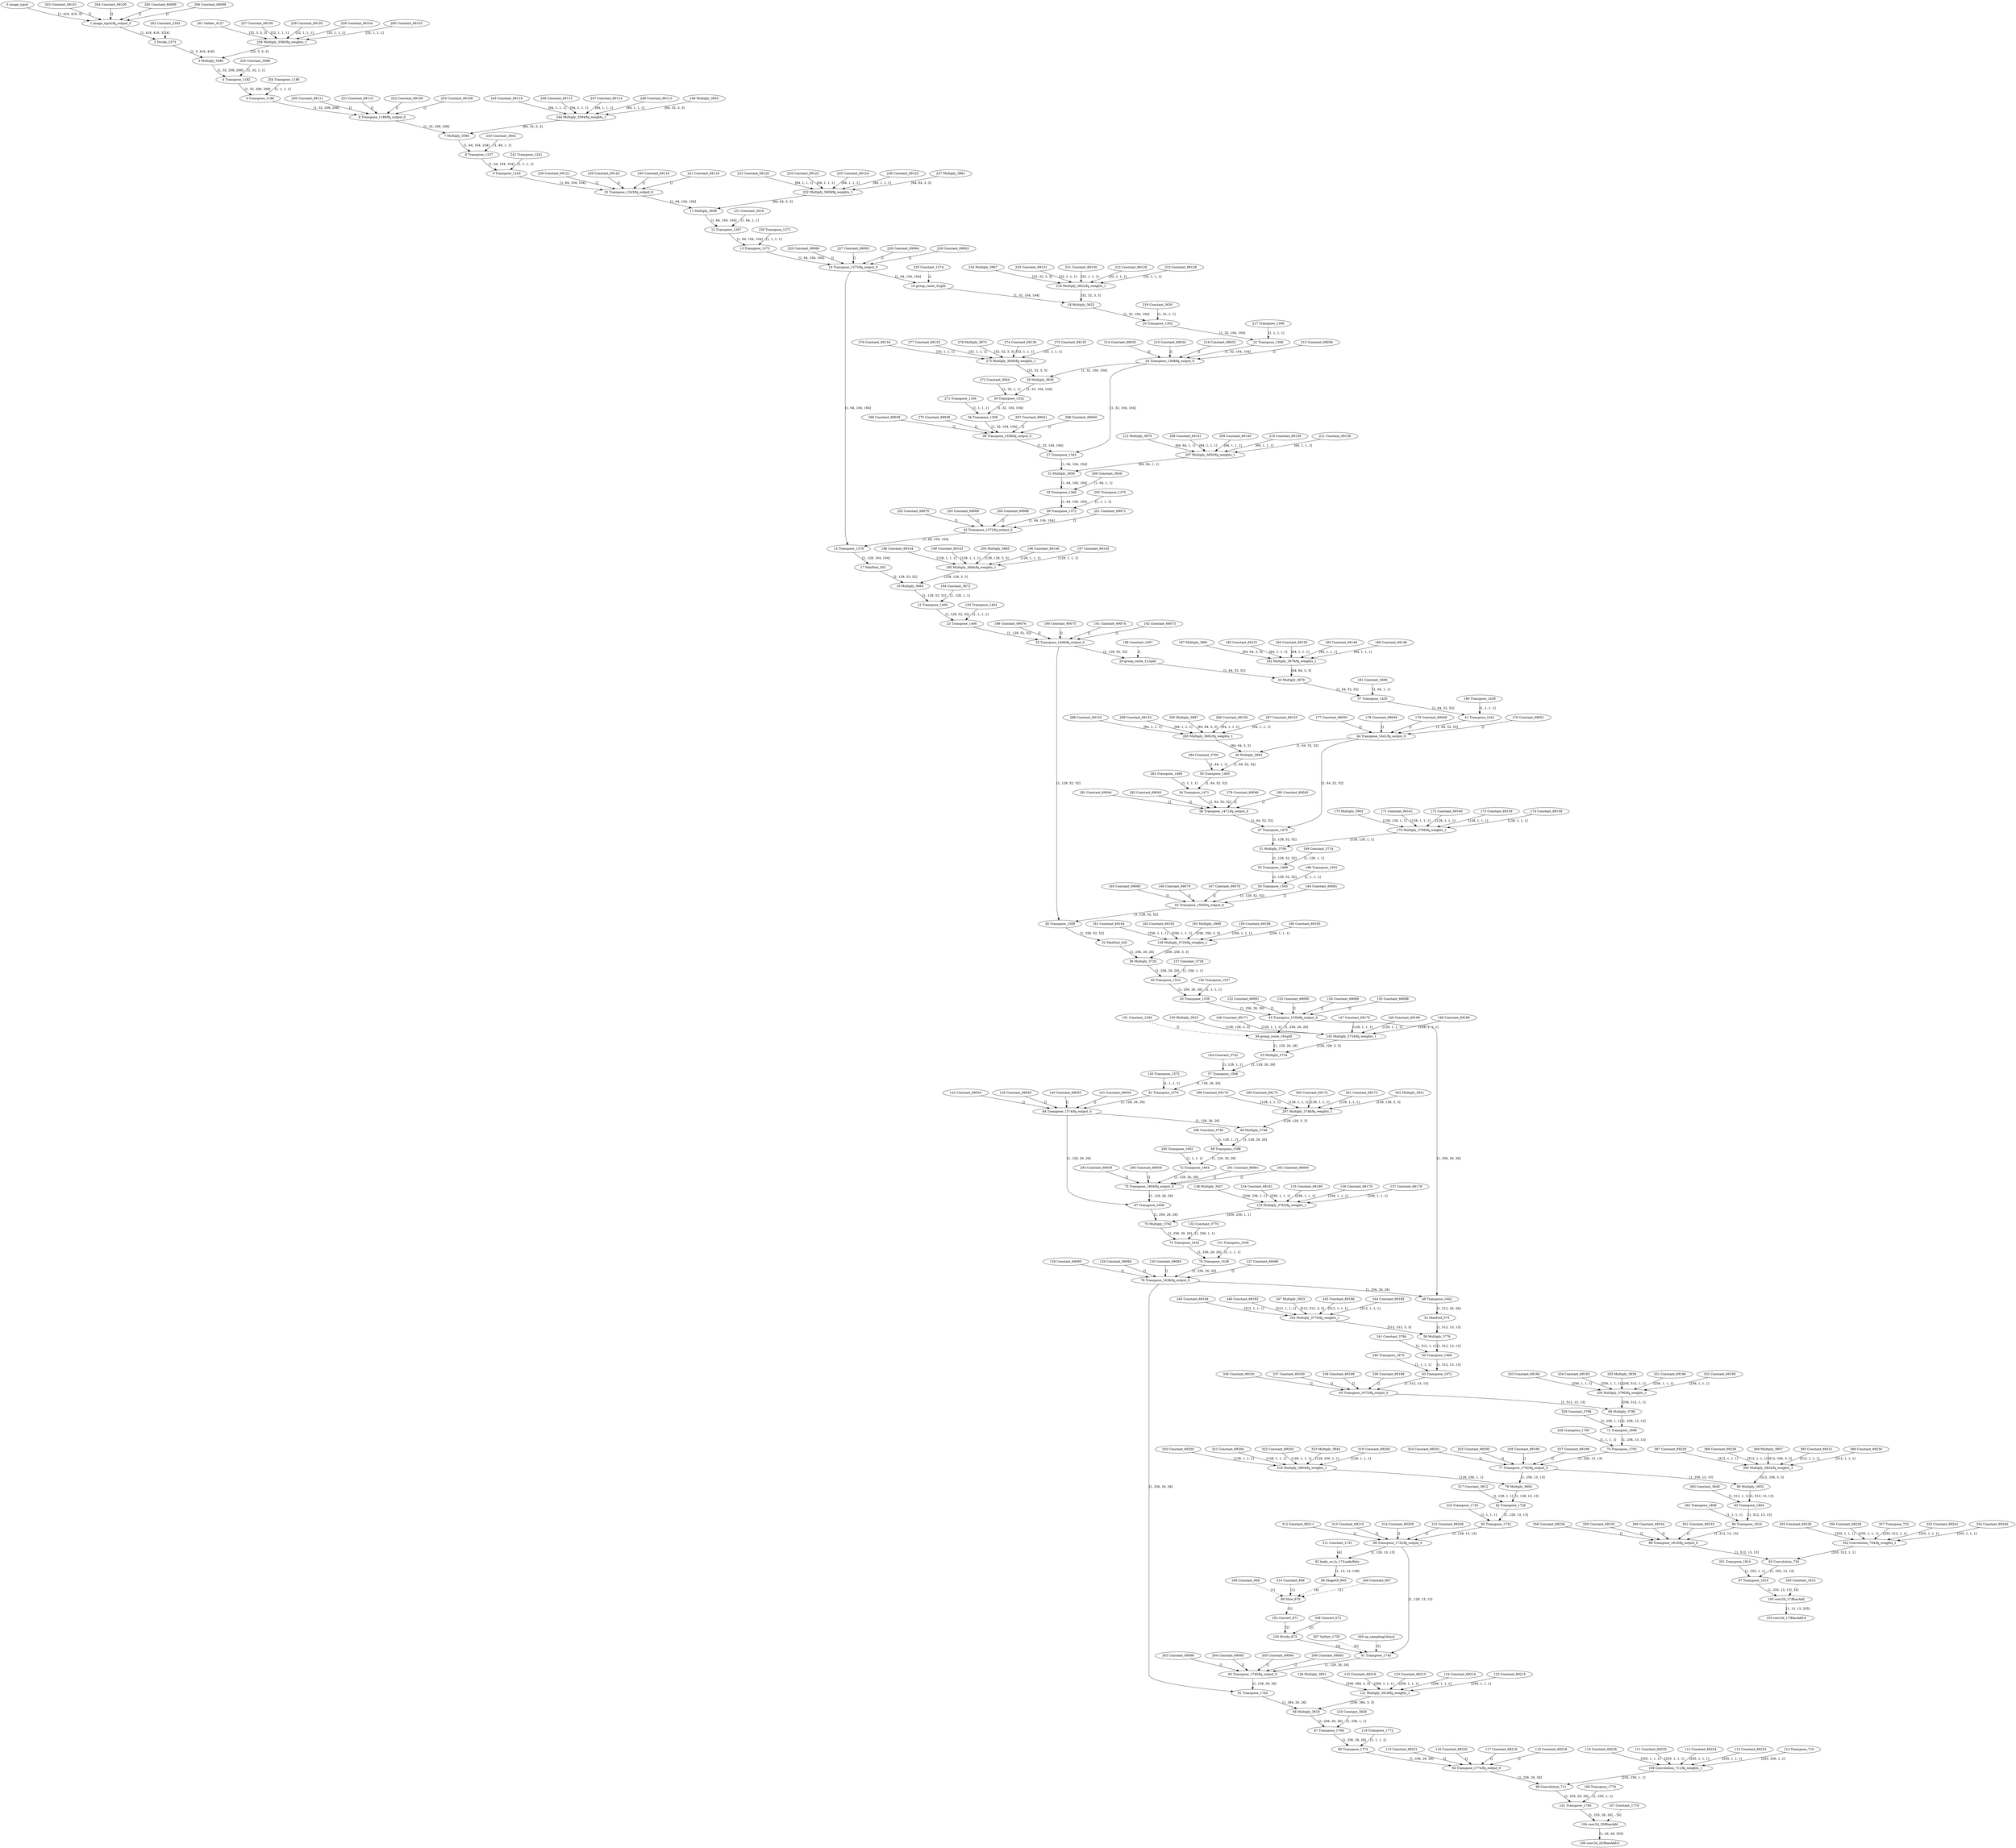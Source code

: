 strict digraph  {
"0 image_input" [id=0, type=Parameter];
"1 image_input/fq_output_0" [id=1, type=FakeQuantize];
"2 Divide_2373" [id=2, type=Transpose];
"3 Multiply_3580" [id=3, type=Convolution];
"4 Transpose_1182" [id=4, type=Add];
"5 Transpose_1188" [id=5, type=PRelu];
"6 Transpose_1188/fq_output_0" [id=6, type=FakeQuantize];
"7 Multiply_3594" [id=7, type=Convolution];
"8 Transpose_1237" [id=8, type=Add];
"9 Transpose_1243" [id=9, type=PRelu];
"10 Transpose_1243/fq_output_0" [id=10, type=FakeQuantize];
"11 Multiply_3608" [id=11, type=Convolution];
"12 Transpose_1267" [id=12, type=Add];
"13 Transpose_1273" [id=13, type=PRelu];
"14 Transpose_1273/fq_output_0" [id=14, type=FakeQuantize];
"15 Transpose_1376" [id=15, type=Concat];
"16 group_route_3/split" [id=16, type=Split];
"17 MaxPool_303" [id=17, type=MaxPool];
"18 Multiply_3622" [id=18, type=Convolution];
"19 Multiply_3664" [id=19, type=Convolution];
"20 Transpose_1302" [id=20, type=Add];
"21 Transpose_1400" [id=21, type=Add];
"22 Transpose_1308" [id=22, type=PRelu];
"23 Transpose_1406" [id=23, type=PRelu];
"24 Transpose_1308/fq_output_0" [id=24, type=FakeQuantize];
"25 Transpose_1406/fq_output_0" [id=25, type=FakeQuantize];
"26 Multiply_3636" [id=26, type=Convolution];
"27 Transpose_1342" [id=27, type=Concat];
"28 Transpose_1509" [id=28, type=Concat];
"29 group_route_11/split" [id=29, type=Split];
"30 Transpose_1332" [id=30, type=Add];
"31 Multiply_3650" [id=31, type=Convolution];
"32 MaxPool_429" [id=32, type=MaxPool];
"33 Multiply_3678" [id=33, type=Convolution];
"34 Transpose_1338" [id=34, type=PRelu];
"35 Transpose_1366" [id=35, type=Add];
"36 Multiply_3720" [id=36, type=Convolution];
"37 Transpose_1435" [id=37, type=Add];
"38 Transpose_1338/fq_output_0" [id=38, type=FakeQuantize];
"39 Transpose_1372" [id=39, type=PRelu];
"40 Transpose_1533" [id=40, type=Add];
"41 Transpose_1441" [id=41, type=PRelu];
"42 Transpose_1372/fq_output_0" [id=42, type=FakeQuantize];
"43 Transpose_1539" [id=43, type=PRelu];
"44 Transpose_1441/fq_output_0" [id=44, type=FakeQuantize];
"45 Transpose_1539/fq_output_0" [id=45, type=FakeQuantize];
"46 Multiply_3692" [id=46, type=Convolution];
"47 Transpose_1475" [id=47, type=Concat];
"48 Transpose_1642" [id=48, type=Concat];
"49 group_route_19/split" [id=49, type=Split];
"50 Transpose_1465" [id=50, type=Add];
"51 Multiply_3706" [id=51, type=Convolution];
"52 MaxPool_575" [id=52, type=MaxPool];
"53 Multiply_3734" [id=53, type=Convolution];
"54 Transpose_1471" [id=54, type=PRelu];
"55 Transpose_1499" [id=55, type=Add];
"56 Multiply_3776" [id=56, type=Convolution];
"57 Transpose_1568" [id=57, type=Add];
"58 Transpose_1471/fq_output_0" [id=58, type=FakeQuantize];
"59 Transpose_1505" [id=59, type=PRelu];
"60 Transpose_1666" [id=60, type=Add];
"61 Transpose_1574" [id=61, type=PRelu];
"62 Transpose_1505/fq_output_0" [id=62, type=FakeQuantize];
"63 Transpose_1672" [id=63, type=PRelu];
"64 Transpose_1574/fq_output_0" [id=64, type=FakeQuantize];
"65 Transpose_1672/fq_output_0" [id=65, type=FakeQuantize];
"66 Multiply_3748" [id=66, type=Convolution];
"67 Transpose_1608" [id=67, type=Concat];
"68 Multiply_3790" [id=68, type=Convolution];
"69 Transpose_1598" [id=69, type=Add];
"70 Multiply_3762" [id=70, type=Convolution];
"71 Transpose_1696" [id=71, type=Add];
"72 Transpose_1604" [id=72, type=PRelu];
"73 Transpose_1632" [id=73, type=Add];
"74 Transpose_1702" [id=74, type=PRelu];
"75 Transpose_1604/fq_output_0" [id=75, type=FakeQuantize];
"76 Transpose_1638" [id=76, type=PRelu];
"77 Transpose_1702/fq_output_0" [id=77, type=FakeQuantize];
"78 Transpose_1638/fq_output_0" [id=78, type=FakeQuantize];
"79 Multiply_3804" [id=79, type=Convolution];
"80 Multiply_3832" [id=80, type=Convolution];
"81 Transpose_1744" [id=81, type=Concat];
"82 Transpose_1726" [id=82, type=Add];
"83 Transpose_1804" [id=83, type=Add];
"84 Multiply_3818" [id=84, type=Convolution];
"85 Transpose_1732" [id=85, type=PRelu];
"86 Transpose_1810" [id=86, type=PRelu];
"87 Transpose_1768" [id=87, type=Add];
"88 Transpose_1732/fq_output_0" [id=88, type=FakeQuantize];
"89 Transpose_1810/fq_output_0" [id=89, type=FakeQuantize];
"90 Transpose_1774" [id=90, type=PRelu];
"91 Transpose_1740" [id=91, type=Interpolate];
"92 leaky_re_lu_17/LeakyRelu" [id=92, type=Transpose];
"93 Convolution_754" [id=93, type=Convolution];
"94 Transpose_1774/fq_output_0" [id=94, type=FakeQuantize];
"95 Transpose_1740/fq_output_0" [id=95, type=FakeQuantize];
"96 ShapeOf_665" [id=96, type=ShapeOf];
"97 Transpose_1816" [id=97, type=Add];
"98 Convolution_711" [id=98, type=Convolution];
"99 Slice_670" [id=99, type=StridedSlice];
"100 conv2d_17/BiasAdd" [id=100, type=Transpose];
"101 Transpose_1780" [id=101, type=Add];
"102 Convert_671" [id=102, type=Convert];
"103 conv2d_17/BiasAdd^0" [id=103, label="103 conv2d_17/BiasAdd:0", type=Result];
"104 conv2d_20/BiasAdd" [id=104, type=Transpose];
"105 Divide_673" [id=105, type=Divide];
"106 conv2d_20/BiasAdd^0" [id=106, label="106 conv2d_20/BiasAdd:0", type=Result];
"107 Constant_1779" [id=107, type=Constant];
"108 Transpose_1778" [id=108, type=Constant];
"109 Convolution_711/fq_weights_1" [id=109, type=FakeQuantize];
"110 Constant_69226" [id=110, type=Constant];
"111 Constant_69225" [id=111, type=Constant];
"112 Constant_69224" [id=112, type=Constant];
"113 Constant_69223" [id=113, type=Constant];
"114 Transpose_710" [id=114, type=Constant];
"115 Constant_69221" [id=115, type=Constant];
"116 Constant_69220" [id=116, type=Constant];
"117 Constant_69219" [id=117, type=Constant];
"118 Constant_69218" [id=118, type=Constant];
"119 Transpose_1772" [id=119, type=Constant];
"120 Constant_3826" [id=120, type=Constant];
"121 Multiply_3818/fq_weights_1" [id=121, type=FakeQuantize];
"122 Constant_69216" [id=122, type=Constant];
"123 Constant_69215" [id=123, type=Constant];
"124 Constant_69214" [id=124, type=Constant];
"125 Constant_69213" [id=125, type=Constant];
"126 Multiply_3951" [id=126, type=Constant];
"127 Constant_69086" [id=127, type=Constant];
"128 Constant_69085" [id=128, type=Constant];
"129 Constant_69084" [id=129, type=Constant];
"130 Constant_69083" [id=130, type=Constant];
"131 Transpose_1636" [id=131, type=Constant];
"132 Constant_3770" [id=132, type=Constant];
"133 Multiply_3762/fq_weights_1" [id=133, type=FakeQuantize];
"134 Constant_69181" [id=134, type=Constant];
"135 Constant_69180" [id=135, type=Constant];
"136 Constant_69179" [id=136, type=Constant];
"137 Constant_69178" [id=137, type=Constant];
"138 Multiply_3927" [id=138, type=Constant];
"139 Constant_69056" [id=139, type=Constant];
"140 Constant_69055" [id=140, type=Constant];
"141 Constant_69054" [id=141, type=Constant];
"142 Constant_69053" [id=142, type=Constant];
"143 Transpose_1572" [id=143, type=Constant];
"144 Constant_3742" [id=144, type=Constant];
"145 Multiply_3734/fq_weights_1" [id=145, type=FakeQuantize];
"146 Constant_69171" [id=146, type=Constant];
"147 Constant_69170" [id=147, type=Constant];
"148 Constant_69169" [id=148, type=Constant];
"149 Constant_69168" [id=149, type=Constant];
"150 Multiply_3915" [id=150, type=Constant];
"151 Constant_1540" [id=151, type=Constant];
"152 Constant_69091" [id=152, type=Constant];
"153 Constant_69090" [id=153, type=Constant];
"154 Constant_69089" [id=154, type=Constant];
"155 Constant_69088" [id=155, type=Constant];
"156 Transpose_1537" [id=156, type=Constant];
"157 Constant_3728" [id=157, type=Constant];
"158 Multiply_3720/fq_weights_1" [id=158, type=FakeQuantize];
"159 Constant_69166" [id=159, type=Constant];
"160 Constant_69165" [id=160, type=Constant];
"161 Constant_69164" [id=161, type=Constant];
"162 Constant_69163" [id=162, type=Constant];
"163 Multiply_3909" [id=163, type=Constant];
"164 Constant_69081" [id=164, type=Constant];
"165 Constant_69080" [id=165, type=Constant];
"166 Constant_69079" [id=166, type=Constant];
"167 Constant_69078" [id=167, type=Constant];
"168 Transpose_1503" [id=168, type=Constant];
"169 Constant_3714" [id=169, type=Constant];
"170 Multiply_3706/fq_weights_1" [id=170, type=FakeQuantize];
"171 Constant_69161" [id=171, type=Constant];
"172 Constant_69160" [id=172, type=Constant];
"173 Constant_69159" [id=173, type=Constant];
"174 Constant_69158" [id=174, type=Constant];
"175 Multiply_3903" [id=175, type=Constant];
"176 Constant_69051" [id=176, type=Constant];
"177 Constant_69050" [id=177, type=Constant];
"178 Constant_69049" [id=178, type=Constant];
"179 Constant_69048" [id=179, type=Constant];
"180 Transpose_1439" [id=180, type=Constant];
"181 Constant_3686" [id=181, type=Constant];
"182 Multiply_3678/fq_weights_1" [id=182, type=FakeQuantize];
"183 Constant_69151" [id=183, type=Constant];
"184 Constant_69150" [id=184, type=Constant];
"185 Constant_69149" [id=185, type=Constant];
"186 Constant_69148" [id=186, type=Constant];
"187 Multiply_3891" [id=187, type=Constant];
"188 Constant_1407" [id=188, type=Constant];
"189 Constant_69076" [id=189, type=Constant];
"190 Constant_69075" [id=190, type=Constant];
"191 Constant_69074" [id=191, type=Constant];
"192 Constant_69073" [id=192, type=Constant];
"193 Transpose_1404" [id=193, type=Constant];
"194 Constant_3672" [id=194, type=Constant];
"195 Multiply_3664/fq_weights_1" [id=195, type=FakeQuantize];
"196 Constant_69146" [id=196, type=Constant];
"197 Constant_69145" [id=197, type=Constant];
"198 Constant_69144" [id=198, type=Constant];
"199 Constant_69143" [id=199, type=Constant];
"200 Multiply_3885" [id=200, type=Constant];
"201 Constant_69071" [id=201, type=Constant];
"202 Constant_69070" [id=202, type=Constant];
"203 Constant_69069" [id=203, type=Constant];
"204 Constant_69068" [id=204, type=Constant];
"205 Transpose_1370" [id=205, type=Constant];
"206 Constant_3658" [id=206, type=Constant];
"207 Multiply_3650/fq_weights_1" [id=207, type=FakeQuantize];
"208 Constant_69141" [id=208, type=Constant];
"209 Constant_69140" [id=209, type=Constant];
"210 Constant_69139" [id=210, type=Constant];
"211 Constant_69138" [id=211, type=Constant];
"212 Multiply_3879" [id=212, type=Constant];
"213 Constant_69036" [id=213, type=Constant];
"214 Constant_69035" [id=214, type=Constant];
"215 Constant_69034" [id=215, type=Constant];
"216 Constant_69033" [id=216, type=Constant];
"217 Transpose_1306" [id=217, type=Constant];
"218 Constant_3630" [id=218, type=Constant];
"219 Multiply_3622/fq_weights_1" [id=219, type=FakeQuantize];
"220 Constant_69131" [id=220, type=Constant];
"221 Constant_69130" [id=221, type=Constant];
"222 Constant_69129" [id=222, type=Constant];
"223 Constant_69128" [id=223, type=Constant];
"224 Multiply_3867" [id=224, type=Constant];
"225 Constant_1274" [id=225, type=Constant];
"226 Constant_69066" [id=226, type=Constant];
"227 Constant_69065" [id=227, type=Constant];
"228 Constant_69064" [id=228, type=Constant];
"229 Constant_69063" [id=229, type=Constant];
"230 Transpose_1271" [id=230, type=Constant];
"231 Constant_3616" [id=231, type=Constant];
"232 Multiply_3608/fq_weights_1" [id=232, type=FakeQuantize];
"233 Constant_69126" [id=233, type=Constant];
"234 Constant_69125" [id=234, type=Constant];
"235 Constant_69124" [id=235, type=Constant];
"236 Constant_69123" [id=236, type=Constant];
"237 Multiply_3861" [id=237, type=Constant];
"238 Constant_69121" [id=238, type=Constant];
"239 Constant_69120" [id=239, type=Constant];
"240 Constant_69119" [id=240, type=Constant];
"241 Constant_69118" [id=241, type=Constant];
"242 Transpose_1241" [id=242, type=Constant];
"243 Constant_3602" [id=243, type=Constant];
"244 Multiply_3594/fq_weights_1" [id=244, type=FakeQuantize];
"245 Constant_69116" [id=245, type=Constant];
"246 Constant_69115" [id=246, type=Constant];
"247 Constant_69114" [id=247, type=Constant];
"248 Constant_69113" [id=248, type=Constant];
"249 Multiply_3855" [id=249, type=Constant];
"250 Constant_69111" [id=250, type=Constant];
"251 Constant_69110" [id=251, type=Constant];
"252 Constant_69109" [id=252, type=Constant];
"253 Constant_69108" [id=253, type=Constant];
"254 Transpose_1186" [id=254, type=Constant];
"255 Constant_3588" [id=255, type=Constant];
"256 Multiply_3580/fq_weights_1" [id=256, type=FakeQuantize];
"257 Constant_69106" [id=257, type=Constant];
"258 Constant_69105" [id=258, type=Constant];
"259 Constant_69104" [id=259, type=Constant];
"260 Constant_69103" [id=260, type=Constant];
"261 Gather_4127" [id=261, type=Constant];
"262 Constant_2343" [id=262, type=Constant];
"263 Constant_69101" [id=263, type=Constant];
"264 Constant_69100" [id=264, type=Constant];
"265 Constant_69099" [id=265, type=Constant];
"266 Constant_69098" [id=266, type=Constant];
"267 Constant_69041" [id=267, type=Constant];
"268 Constant_69040" [id=268, type=Constant];
"269 Constant_69039" [id=269, type=Constant];
"270 Constant_69038" [id=270, type=Constant];
"271 Transpose_1336" [id=271, type=Constant];
"272 Constant_3644" [id=272, type=Constant];
"273 Multiply_3636/fq_weights_1" [id=273, type=FakeQuantize];
"274 Constant_69136" [id=274, type=Constant];
"275 Constant_69135" [id=275, type=Constant];
"276 Constant_69134" [id=276, type=Constant];
"277 Constant_69133" [id=277, type=Constant];
"278 Multiply_3873" [id=278, type=Constant];
"279 Constant_69046" [id=279, type=Constant];
"280 Constant_69045" [id=280, type=Constant];
"281 Constant_69044" [id=281, type=Constant];
"282 Constant_69043" [id=282, type=Constant];
"283 Transpose_1469" [id=283, type=Constant];
"284 Constant_3700" [id=284, type=Constant];
"285 Multiply_3692/fq_weights_1" [id=285, type=FakeQuantize];
"286 Constant_69156" [id=286, type=Constant];
"287 Constant_69155" [id=287, type=Constant];
"288 Constant_69154" [id=288, type=Constant];
"289 Constant_69153" [id=289, type=Constant];
"290 Multiply_3897" [id=290, type=Constant];
"291 Constant_69061" [id=291, type=Constant];
"292 Constant_69060" [id=292, type=Constant];
"293 Constant_69059" [id=293, type=Constant];
"294 Constant_69058" [id=294, type=Constant];
"295 Transpose_1602" [id=295, type=Constant];
"296 Constant_3756" [id=296, type=Constant];
"297 Multiply_3748/fq_weights_1" [id=297, type=FakeQuantize];
"298 Constant_69176" [id=298, type=Constant];
"299 Constant_69175" [id=299, type=Constant];
"300 Constant_69174" [id=300, type=Constant];
"301 Constant_69173" [id=301, type=Constant];
"302 Multiply_3921" [id=302, type=Constant];
"303 Constant_69096" [id=303, type=Constant];
"304 Constant_69095" [id=304, type=Constant];
"305 Constant_69094" [id=305, type=Constant];
"306 Constant_69093" [id=306, type=Constant];
"307 Gather_1735" [id=307, type=Constant];
"308 Constant_667" [id=308, type=Constant];
"309 Constant_668" [id=309, type=Constant];
"310 Constant_669" [id=310, type=Constant];
"311 Constant_1731" [id=311, type=Constant];
"312 Constant_69211" [id=312, type=Constant];
"313 Constant_69210" [id=313, type=Constant];
"314 Constant_69209" [id=314, type=Constant];
"315 Constant_69208" [id=315, type=Constant];
"316 Transpose_1730" [id=316, type=Constant];
"317 Constant_3812" [id=317, type=Constant];
"318 Multiply_3804/fq_weights_1" [id=318, type=FakeQuantize];
"319 Constant_69206" [id=319, type=Constant];
"320 Constant_69205" [id=320, type=Constant];
"321 Constant_69204" [id=321, type=Constant];
"322 Constant_69203" [id=322, type=Constant];
"323 Multiply_3945" [id=323, type=Constant];
"324 Constant_69201" [id=324, type=Constant];
"325 Constant_69200" [id=325, type=Constant];
"326 Constant_69199" [id=326, type=Constant];
"327 Constant_69198" [id=327, type=Constant];
"328 Transpose_1700" [id=328, type=Constant];
"329 Constant_3798" [id=329, type=Constant];
"330 Multiply_3790/fq_weights_1" [id=330, type=FakeQuantize];
"331 Constant_69196" [id=331, type=Constant];
"332 Constant_69195" [id=332, type=Constant];
"333 Constant_69194" [id=333, type=Constant];
"334 Constant_69193" [id=334, type=Constant];
"335 Multiply_3939" [id=335, type=Constant];
"336 Constant_69191" [id=336, type=Constant];
"337 Constant_69190" [id=337, type=Constant];
"338 Constant_69189" [id=338, type=Constant];
"339 Constant_69188" [id=339, type=Constant];
"340 Transpose_1670" [id=340, type=Constant];
"341 Constant_3784" [id=341, type=Constant];
"342 Multiply_3776/fq_weights_1" [id=342, type=FakeQuantize];
"343 Constant_69186" [id=343, type=Constant];
"344 Constant_69185" [id=344, type=Constant];
"345 Constant_69184" [id=345, type=Constant];
"346 Constant_69183" [id=346, type=Constant];
"347 Multiply_3933" [id=347, type=Constant];
"348 Convert_672" [id=348, type=Constant];
"349 up_sampling2d/mul" [id=349, type=Constant];
"350 Constant_1815" [id=350, type=Constant];
"351 Transpose_1814" [id=351, type=Constant];
"352 Convolution_754/fq_weights_1" [id=352, type=FakeQuantize];
"353 Constant_69241" [id=353, type=Constant];
"354 Constant_69240" [id=354, type=Constant];
"355 Constant_69239" [id=355, type=Constant];
"356 Constant_69238" [id=356, type=Constant];
"357 Transpose_753" [id=357, type=Constant];
"358 Constant_69236" [id=358, type=Constant];
"359 Constant_69235" [id=359, type=Constant];
"360 Constant_69234" [id=360, type=Constant];
"361 Constant_69233" [id=361, type=Constant];
"362 Transpose_1808" [id=362, type=Constant];
"363 Constant_3840" [id=363, type=Constant];
"364 Multiply_3832/fq_weights_1" [id=364, type=FakeQuantize];
"365 Constant_69231" [id=365, type=Constant];
"366 Constant_69230" [id=366, type=Constant];
"367 Constant_69229" [id=367, type=Constant];
"368 Constant_69228" [id=368, type=Constant];
"369 Multiply_3957" [id=369, type=Constant];
"0 image_input" -> "1 image_input/fq_output_0"  [label="[1, 416, 416, 3]", style=solid];
"1 image_input/fq_output_0" -> "2 Divide_2373"  [label="[1, 416, 416, 3]", style=solid];
"2 Divide_2373" -> "3 Multiply_3580"  [label="[1, 3, 416, 416]", style=solid];
"3 Multiply_3580" -> "4 Transpose_1182"  [label="[1, 32, 208, 208]", style=solid];
"4 Transpose_1182" -> "5 Transpose_1188"  [label="[1, 32, 208, 208]", style=solid];
"5 Transpose_1188" -> "6 Transpose_1188/fq_output_0"  [label="[1, 32, 208, 208]", style=solid];
"6 Transpose_1188/fq_output_0" -> "7 Multiply_3594"  [label="[1, 32, 208, 208]", style=solid];
"7 Multiply_3594" -> "8 Transpose_1237"  [label="[1, 64, 104, 104]", style=solid];
"8 Transpose_1237" -> "9 Transpose_1243"  [label="[1, 64, 104, 104]", style=solid];
"9 Transpose_1243" -> "10 Transpose_1243/fq_output_0"  [label="[1, 64, 104, 104]", style=solid];
"10 Transpose_1243/fq_output_0" -> "11 Multiply_3608"  [label="[1, 64, 104, 104]", style=solid];
"11 Multiply_3608" -> "12 Transpose_1267"  [label="[1, 64, 104, 104]", style=solid];
"12 Transpose_1267" -> "13 Transpose_1273"  [label="[1, 64, 104, 104]", style=solid];
"13 Transpose_1273" -> "14 Transpose_1273/fq_output_0"  [label="[1, 64, 104, 104]", style=solid];
"14 Transpose_1273/fq_output_0" -> "15 Transpose_1376"  [label="[1, 64, 104, 104]", style=solid];
"14 Transpose_1273/fq_output_0" -> "16 group_route_3/split"  [label="[1, 64, 104, 104]", style=solid];
"15 Transpose_1376" -> "17 MaxPool_303"  [label="[1, 128, 104, 104]", style=solid];
"16 group_route_3/split" -> "18 Multiply_3622"  [label="[1, 32, 104, 104]", style=solid];
"17 MaxPool_303" -> "19 Multiply_3664"  [label="[1, 128, 52, 52]", style=solid];
"18 Multiply_3622" -> "20 Transpose_1302"  [label="[1, 32, 104, 104]", style=solid];
"19 Multiply_3664" -> "21 Transpose_1400"  [label="[1, 128, 52, 52]", style=solid];
"20 Transpose_1302" -> "22 Transpose_1308"  [label="[1, 32, 104, 104]", style=solid];
"21 Transpose_1400" -> "23 Transpose_1406"  [label="[1, 128, 52, 52]", style=solid];
"22 Transpose_1308" -> "24 Transpose_1308/fq_output_0"  [label="[1, 32, 104, 104]", style=solid];
"23 Transpose_1406" -> "25 Transpose_1406/fq_output_0"  [label="[1, 128, 52, 52]", style=solid];
"24 Transpose_1308/fq_output_0" -> "26 Multiply_3636"  [label="[1, 32, 104, 104]", style=solid];
"24 Transpose_1308/fq_output_0" -> "27 Transpose_1342"  [label="[1, 32, 104, 104]", style=solid];
"25 Transpose_1406/fq_output_0" -> "28 Transpose_1509"  [label="[1, 128, 52, 52]", style=solid];
"25 Transpose_1406/fq_output_0" -> "29 group_route_11/split"  [label="[1, 128, 52, 52]", style=solid];
"26 Multiply_3636" -> "30 Transpose_1332"  [label="[1, 32, 104, 104]", style=solid];
"27 Transpose_1342" -> "31 Multiply_3650"  [label="[1, 64, 104, 104]", style=solid];
"28 Transpose_1509" -> "32 MaxPool_429"  [label="[1, 256, 52, 52]", style=solid];
"29 group_route_11/split" -> "33 Multiply_3678"  [label="[1, 64, 52, 52]", style=solid];
"30 Transpose_1332" -> "34 Transpose_1338"  [label="[1, 32, 104, 104]", style=solid];
"31 Multiply_3650" -> "35 Transpose_1366"  [label="[1, 64, 104, 104]", style=solid];
"32 MaxPool_429" -> "36 Multiply_3720"  [label="[1, 256, 26, 26]", style=solid];
"33 Multiply_3678" -> "37 Transpose_1435"  [label="[1, 64, 52, 52]", style=solid];
"34 Transpose_1338" -> "38 Transpose_1338/fq_output_0"  [label="[1, 32, 104, 104]", style=solid];
"35 Transpose_1366" -> "39 Transpose_1372"  [label="[1, 64, 104, 104]", style=solid];
"36 Multiply_3720" -> "40 Transpose_1533"  [label="[1, 256, 26, 26]", style=solid];
"37 Transpose_1435" -> "41 Transpose_1441"  [label="[1, 64, 52, 52]", style=solid];
"38 Transpose_1338/fq_output_0" -> "27 Transpose_1342"  [label="[1, 32, 104, 104]", style=solid];
"39 Transpose_1372" -> "42 Transpose_1372/fq_output_0"  [label="[1, 64, 104, 104]", style=solid];
"40 Transpose_1533" -> "43 Transpose_1539"  [label="[1, 256, 26, 26]", style=solid];
"41 Transpose_1441" -> "44 Transpose_1441/fq_output_0"  [label="[1, 64, 52, 52]", style=solid];
"42 Transpose_1372/fq_output_0" -> "15 Transpose_1376"  [label="[1, 64, 104, 104]", style=solid];
"43 Transpose_1539" -> "45 Transpose_1539/fq_output_0"  [label="[1, 256, 26, 26]", style=solid];
"44 Transpose_1441/fq_output_0" -> "46 Multiply_3692"  [label="[1, 64, 52, 52]", style=solid];
"44 Transpose_1441/fq_output_0" -> "47 Transpose_1475"  [label="[1, 64, 52, 52]", style=solid];
"45 Transpose_1539/fq_output_0" -> "48 Transpose_1642"  [label="[1, 256, 26, 26]", style=solid];
"45 Transpose_1539/fq_output_0" -> "49 group_route_19/split"  [label="[1, 256, 26, 26]", style=solid];
"46 Multiply_3692" -> "50 Transpose_1465"  [label="[1, 64, 52, 52]", style=solid];
"47 Transpose_1475" -> "51 Multiply_3706"  [label="[1, 128, 52, 52]", style=solid];
"48 Transpose_1642" -> "52 MaxPool_575"  [label="[1, 512, 26, 26]", style=solid];
"49 group_route_19/split" -> "53 Multiply_3734"  [label="[1, 128, 26, 26]", style=solid];
"50 Transpose_1465" -> "54 Transpose_1471"  [label="[1, 64, 52, 52]", style=solid];
"51 Multiply_3706" -> "55 Transpose_1499"  [label="[1, 128, 52, 52]", style=solid];
"52 MaxPool_575" -> "56 Multiply_3776"  [label="[1, 512, 13, 13]", style=solid];
"53 Multiply_3734" -> "57 Transpose_1568"  [label="[1, 128, 26, 26]", style=solid];
"54 Transpose_1471" -> "58 Transpose_1471/fq_output_0"  [label="[1, 64, 52, 52]", style=solid];
"55 Transpose_1499" -> "59 Transpose_1505"  [label="[1, 128, 52, 52]", style=solid];
"56 Multiply_3776" -> "60 Transpose_1666"  [label="[1, 512, 13, 13]", style=solid];
"57 Transpose_1568" -> "61 Transpose_1574"  [label="[1, 128, 26, 26]", style=solid];
"58 Transpose_1471/fq_output_0" -> "47 Transpose_1475"  [label="[1, 64, 52, 52]", style=solid];
"59 Transpose_1505" -> "62 Transpose_1505/fq_output_0"  [label="[1, 128, 52, 52]", style=solid];
"60 Transpose_1666" -> "63 Transpose_1672"  [label="[1, 512, 13, 13]", style=solid];
"61 Transpose_1574" -> "64 Transpose_1574/fq_output_0"  [label="[1, 128, 26, 26]", style=solid];
"62 Transpose_1505/fq_output_0" -> "28 Transpose_1509"  [label="[1, 128, 52, 52]", style=solid];
"63 Transpose_1672" -> "65 Transpose_1672/fq_output_0"  [label="[1, 512, 13, 13]", style=solid];
"64 Transpose_1574/fq_output_0" -> "66 Multiply_3748"  [label="[1, 128, 26, 26]", style=solid];
"64 Transpose_1574/fq_output_0" -> "67 Transpose_1608"  [label="[1, 128, 26, 26]", style=solid];
"65 Transpose_1672/fq_output_0" -> "68 Multiply_3790"  [label="[1, 512, 13, 13]", style=solid];
"66 Multiply_3748" -> "69 Transpose_1598"  [label="[1, 128, 26, 26]", style=solid];
"67 Transpose_1608" -> "70 Multiply_3762"  [label="[1, 256, 26, 26]", style=solid];
"68 Multiply_3790" -> "71 Transpose_1696"  [label="[1, 256, 13, 13]", style=solid];
"69 Transpose_1598" -> "72 Transpose_1604"  [label="[1, 128, 26, 26]", style=solid];
"70 Multiply_3762" -> "73 Transpose_1632"  [label="[1, 256, 26, 26]", style=solid];
"71 Transpose_1696" -> "74 Transpose_1702"  [label="[1, 256, 13, 13]", style=solid];
"72 Transpose_1604" -> "75 Transpose_1604/fq_output_0"  [label="[1, 128, 26, 26]", style=solid];
"73 Transpose_1632" -> "76 Transpose_1638"  [label="[1, 256, 26, 26]", style=solid];
"74 Transpose_1702" -> "77 Transpose_1702/fq_output_0"  [label="[1, 256, 13, 13]", style=solid];
"75 Transpose_1604/fq_output_0" -> "67 Transpose_1608"  [label="[1, 128, 26, 26]", style=solid];
"76 Transpose_1638" -> "78 Transpose_1638/fq_output_0"  [label="[1, 256, 26, 26]", style=solid];
"77 Transpose_1702/fq_output_0" -> "79 Multiply_3804"  [label="[1, 256, 13, 13]", style=solid];
"77 Transpose_1702/fq_output_0" -> "80 Multiply_3832"  [label="[1, 256, 13, 13]", style=solid];
"78 Transpose_1638/fq_output_0" -> "48 Transpose_1642"  [label="[1, 256, 26, 26]", style=solid];
"78 Transpose_1638/fq_output_0" -> "81 Transpose_1744"  [label="[1, 256, 26, 26]", style=solid];
"79 Multiply_3804" -> "82 Transpose_1726"  [label="[1, 128, 13, 13]", style=solid];
"80 Multiply_3832" -> "83 Transpose_1804"  [label="[1, 512, 13, 13]", style=solid];
"81 Transpose_1744" -> "84 Multiply_3818"  [label="[1, 384, 26, 26]", style=solid];
"82 Transpose_1726" -> "85 Transpose_1732"  [label="[1, 128, 13, 13]", style=solid];
"83 Transpose_1804" -> "86 Transpose_1810"  [label="[1, 512, 13, 13]", style=solid];
"84 Multiply_3818" -> "87 Transpose_1768"  [label="[1, 256, 26, 26]", style=solid];
"85 Transpose_1732" -> "88 Transpose_1732/fq_output_0"  [label="[1, 128, 13, 13]", style=solid];
"86 Transpose_1810" -> "89 Transpose_1810/fq_output_0"  [label="[1, 512, 13, 13]", style=solid];
"87 Transpose_1768" -> "90 Transpose_1774"  [label="[1, 256, 26, 26]", style=solid];
"88 Transpose_1732/fq_output_0" -> "91 Transpose_1740"  [label="[1, 128, 13, 13]", style=solid];
"88 Transpose_1732/fq_output_0" -> "92 leaky_re_lu_17/LeakyRelu"  [label="[1, 128, 13, 13]", style=solid];
"89 Transpose_1810/fq_output_0" -> "93 Convolution_754"  [label="[1, 512, 13, 13]", style=solid];
"90 Transpose_1774" -> "94 Transpose_1774/fq_output_0"  [label="[1, 256, 26, 26]", style=solid];
"91 Transpose_1740" -> "95 Transpose_1740/fq_output_0"  [label="[1, 128, 26, 26]", style=solid];
"92 leaky_re_lu_17/LeakyRelu" -> "96 ShapeOf_665"  [label="[1, 13, 13, 128]", style=solid];
"93 Convolution_754" -> "97 Transpose_1816"  [label="[1, 255, 13, 13]", style=solid];
"94 Transpose_1774/fq_output_0" -> "98 Convolution_711"  [label="[1, 256, 26, 26]", style=solid];
"95 Transpose_1740/fq_output_0" -> "81 Transpose_1744"  [label="[1, 128, 26, 26]", style=solid];
"96 ShapeOf_665" -> "99 Slice_670"  [label="[4]", style=dashed];
"97 Transpose_1816" -> "100 conv2d_17/BiasAdd"  [label="[1, 255, 13, 13]", style=solid];
"98 Convolution_711" -> "101 Transpose_1780"  [label="[1, 255, 26, 26]", style=solid];
"99 Slice_670" -> "102 Convert_671"  [label="[2]", style=dashed];
"100 conv2d_17/BiasAdd" -> "103 conv2d_17/BiasAdd^0"  [label="[1, 13, 13, 255]", style=solid];
"101 Transpose_1780" -> "104 conv2d_20/BiasAdd"  [label="[1, 255, 26, 26]", style=solid];
"102 Convert_671" -> "105 Divide_673"  [label="[2]", style=solid];
"104 conv2d_20/BiasAdd" -> "106 conv2d_20/BiasAdd^0"  [label="[1, 26, 26, 255]", style=solid];
"105 Divide_673" -> "91 Transpose_1740"  [label="[2]", style=solid];
"107 Constant_1779" -> "104 conv2d_20/BiasAdd"  [label="[4]", style=dashed];
"108 Transpose_1778" -> "101 Transpose_1780"  [label="[1, 255, 1, 1]", style=solid];
"109 Convolution_711/fq_weights_1" -> "98 Convolution_711"  [label="[255, 256, 1, 1]", style=solid];
"110 Constant_69226" -> "109 Convolution_711/fq_weights_1"  [label="[255, 1, 1, 1]", style=solid];
"111 Constant_69225" -> "109 Convolution_711/fq_weights_1"  [label="[255, 1, 1, 1]", style=solid];
"112 Constant_69224" -> "109 Convolution_711/fq_weights_1"  [label="[255, 1, 1, 1]", style=solid];
"113 Constant_69223" -> "109 Convolution_711/fq_weights_1"  [label="[255, 1, 1, 1]", style=solid];
"114 Transpose_710" -> "109 Convolution_711/fq_weights_1"  [label="[255, 256, 1, 1]", style=solid];
"115 Constant_69221" -> "94 Transpose_1774/fq_output_0"  [label="[]", style=solid];
"116 Constant_69220" -> "94 Transpose_1774/fq_output_0"  [label="[]", style=solid];
"117 Constant_69219" -> "94 Transpose_1774/fq_output_0"  [label="[]", style=solid];
"118 Constant_69218" -> "94 Transpose_1774/fq_output_0"  [label="[]", style=solid];
"119 Transpose_1772" -> "90 Transpose_1774"  [label="[1, 1, 1, 1]", style=solid];
"120 Constant_3826" -> "87 Transpose_1768"  [label="[1, 256, 1, 1]", style=solid];
"121 Multiply_3818/fq_weights_1" -> "84 Multiply_3818"  [label="[256, 384, 3, 3]", style=solid];
"122 Constant_69216" -> "121 Multiply_3818/fq_weights_1"  [label="[256, 1, 1, 1]", style=solid];
"123 Constant_69215" -> "121 Multiply_3818/fq_weights_1"  [label="[256, 1, 1, 1]", style=solid];
"124 Constant_69214" -> "121 Multiply_3818/fq_weights_1"  [label="[256, 1, 1, 1]", style=solid];
"125 Constant_69213" -> "121 Multiply_3818/fq_weights_1"  [label="[256, 1, 1, 1]", style=solid];
"126 Multiply_3951" -> "121 Multiply_3818/fq_weights_1"  [label="[256, 384, 3, 3]", style=solid];
"127 Constant_69086" -> "78 Transpose_1638/fq_output_0"  [label="[]", style=solid];
"128 Constant_69085" -> "78 Transpose_1638/fq_output_0"  [label="[]", style=solid];
"129 Constant_69084" -> "78 Transpose_1638/fq_output_0"  [label="[]", style=solid];
"130 Constant_69083" -> "78 Transpose_1638/fq_output_0"  [label="[]", style=solid];
"131 Transpose_1636" -> "76 Transpose_1638"  [label="[1, 1, 1, 1]", style=solid];
"132 Constant_3770" -> "73 Transpose_1632"  [label="[1, 256, 1, 1]", style=solid];
"133 Multiply_3762/fq_weights_1" -> "70 Multiply_3762"  [label="[256, 256, 1, 1]", style=solid];
"134 Constant_69181" -> "133 Multiply_3762/fq_weights_1"  [label="[256, 1, 1, 1]", style=solid];
"135 Constant_69180" -> "133 Multiply_3762/fq_weights_1"  [label="[256, 1, 1, 1]", style=solid];
"136 Constant_69179" -> "133 Multiply_3762/fq_weights_1"  [label="[256, 1, 1, 1]", style=solid];
"137 Constant_69178" -> "133 Multiply_3762/fq_weights_1"  [label="[256, 1, 1, 1]", style=solid];
"138 Multiply_3927" -> "133 Multiply_3762/fq_weights_1"  [label="[256, 256, 1, 1]", style=solid];
"139 Constant_69056" -> "64 Transpose_1574/fq_output_0"  [label="[]", style=solid];
"140 Constant_69055" -> "64 Transpose_1574/fq_output_0"  [label="[]", style=solid];
"141 Constant_69054" -> "64 Transpose_1574/fq_output_0"  [label="[]", style=solid];
"142 Constant_69053" -> "64 Transpose_1574/fq_output_0"  [label="[]", style=solid];
"143 Transpose_1572" -> "61 Transpose_1574"  [label="[1, 1, 1, 1]", style=solid];
"144 Constant_3742" -> "57 Transpose_1568"  [label="[1, 128, 1, 1]", style=solid];
"145 Multiply_3734/fq_weights_1" -> "53 Multiply_3734"  [label="[128, 128, 3, 3]", style=solid];
"146 Constant_69171" -> "145 Multiply_3734/fq_weights_1"  [label="[128, 1, 1, 1]", style=solid];
"147 Constant_69170" -> "145 Multiply_3734/fq_weights_1"  [label="[128, 1, 1, 1]", style=solid];
"148 Constant_69169" -> "145 Multiply_3734/fq_weights_1"  [label="[128, 1, 1, 1]", style=solid];
"149 Constant_69168" -> "145 Multiply_3734/fq_weights_1"  [label="[128, 1, 1, 1]", style=solid];
"150 Multiply_3915" -> "145 Multiply_3734/fq_weights_1"  [label="[128, 128, 3, 3]", style=solid];
"151 Constant_1540" -> "49 group_route_19/split"  [label="[]", style=dashed];
"152 Constant_69091" -> "45 Transpose_1539/fq_output_0"  [label="[]", style=solid];
"153 Constant_69090" -> "45 Transpose_1539/fq_output_0"  [label="[]", style=solid];
"154 Constant_69089" -> "45 Transpose_1539/fq_output_0"  [label="[]", style=solid];
"155 Constant_69088" -> "45 Transpose_1539/fq_output_0"  [label="[]", style=solid];
"156 Transpose_1537" -> "43 Transpose_1539"  [label="[1, 1, 1, 1]", style=solid];
"157 Constant_3728" -> "40 Transpose_1533"  [label="[1, 256, 1, 1]", style=solid];
"158 Multiply_3720/fq_weights_1" -> "36 Multiply_3720"  [label="[256, 256, 3, 3]", style=solid];
"159 Constant_69166" -> "158 Multiply_3720/fq_weights_1"  [label="[256, 1, 1, 1]", style=solid];
"160 Constant_69165" -> "158 Multiply_3720/fq_weights_1"  [label="[256, 1, 1, 1]", style=solid];
"161 Constant_69164" -> "158 Multiply_3720/fq_weights_1"  [label="[256, 1, 1, 1]", style=solid];
"162 Constant_69163" -> "158 Multiply_3720/fq_weights_1"  [label="[256, 1, 1, 1]", style=solid];
"163 Multiply_3909" -> "158 Multiply_3720/fq_weights_1"  [label="[256, 256, 3, 3]", style=solid];
"164 Constant_69081" -> "62 Transpose_1505/fq_output_0"  [label="[]", style=solid];
"165 Constant_69080" -> "62 Transpose_1505/fq_output_0"  [label="[]", style=solid];
"166 Constant_69079" -> "62 Transpose_1505/fq_output_0"  [label="[]", style=solid];
"167 Constant_69078" -> "62 Transpose_1505/fq_output_0"  [label="[]", style=solid];
"168 Transpose_1503" -> "59 Transpose_1505"  [label="[1, 1, 1, 1]", style=solid];
"169 Constant_3714" -> "55 Transpose_1499"  [label="[1, 128, 1, 1]", style=solid];
"170 Multiply_3706/fq_weights_1" -> "51 Multiply_3706"  [label="[128, 128, 1, 1]", style=solid];
"171 Constant_69161" -> "170 Multiply_3706/fq_weights_1"  [label="[128, 1, 1, 1]", style=solid];
"172 Constant_69160" -> "170 Multiply_3706/fq_weights_1"  [label="[128, 1, 1, 1]", style=solid];
"173 Constant_69159" -> "170 Multiply_3706/fq_weights_1"  [label="[128, 1, 1, 1]", style=solid];
"174 Constant_69158" -> "170 Multiply_3706/fq_weights_1"  [label="[128, 1, 1, 1]", style=solid];
"175 Multiply_3903" -> "170 Multiply_3706/fq_weights_1"  [label="[128, 128, 1, 1]", style=solid];
"176 Constant_69051" -> "44 Transpose_1441/fq_output_0"  [label="[]", style=solid];
"177 Constant_69050" -> "44 Transpose_1441/fq_output_0"  [label="[]", style=solid];
"178 Constant_69049" -> "44 Transpose_1441/fq_output_0"  [label="[]", style=solid];
"179 Constant_69048" -> "44 Transpose_1441/fq_output_0"  [label="[]", style=solid];
"180 Transpose_1439" -> "41 Transpose_1441"  [label="[1, 1, 1, 1]", style=solid];
"181 Constant_3686" -> "37 Transpose_1435"  [label="[1, 64, 1, 1]", style=solid];
"182 Multiply_3678/fq_weights_1" -> "33 Multiply_3678"  [label="[64, 64, 3, 3]", style=solid];
"183 Constant_69151" -> "182 Multiply_3678/fq_weights_1"  [label="[64, 1, 1, 1]", style=solid];
"184 Constant_69150" -> "182 Multiply_3678/fq_weights_1"  [label="[64, 1, 1, 1]", style=solid];
"185 Constant_69149" -> "182 Multiply_3678/fq_weights_1"  [label="[64, 1, 1, 1]", style=solid];
"186 Constant_69148" -> "182 Multiply_3678/fq_weights_1"  [label="[64, 1, 1, 1]", style=solid];
"187 Multiply_3891" -> "182 Multiply_3678/fq_weights_1"  [label="[64, 64, 3, 3]", style=solid];
"188 Constant_1407" -> "29 group_route_11/split"  [label="[]", style=dashed];
"189 Constant_69076" -> "25 Transpose_1406/fq_output_0"  [label="[]", style=solid];
"190 Constant_69075" -> "25 Transpose_1406/fq_output_0"  [label="[]", style=solid];
"191 Constant_69074" -> "25 Transpose_1406/fq_output_0"  [label="[]", style=solid];
"192 Constant_69073" -> "25 Transpose_1406/fq_output_0"  [label="[]", style=solid];
"193 Transpose_1404" -> "23 Transpose_1406"  [label="[1, 1, 1, 1]", style=solid];
"194 Constant_3672" -> "21 Transpose_1400"  [label="[1, 128, 1, 1]", style=solid];
"195 Multiply_3664/fq_weights_1" -> "19 Multiply_3664"  [label="[128, 128, 3, 3]", style=solid];
"196 Constant_69146" -> "195 Multiply_3664/fq_weights_1"  [label="[128, 1, 1, 1]", style=solid];
"197 Constant_69145" -> "195 Multiply_3664/fq_weights_1"  [label="[128, 1, 1, 1]", style=solid];
"198 Constant_69144" -> "195 Multiply_3664/fq_weights_1"  [label="[128, 1, 1, 1]", style=solid];
"199 Constant_69143" -> "195 Multiply_3664/fq_weights_1"  [label="[128, 1, 1, 1]", style=solid];
"200 Multiply_3885" -> "195 Multiply_3664/fq_weights_1"  [label="[128, 128, 3, 3]", style=solid];
"201 Constant_69071" -> "42 Transpose_1372/fq_output_0"  [label="[]", style=solid];
"202 Constant_69070" -> "42 Transpose_1372/fq_output_0"  [label="[]", style=solid];
"203 Constant_69069" -> "42 Transpose_1372/fq_output_0"  [label="[]", style=solid];
"204 Constant_69068" -> "42 Transpose_1372/fq_output_0"  [label="[]", style=solid];
"205 Transpose_1370" -> "39 Transpose_1372"  [label="[1, 1, 1, 1]", style=solid];
"206 Constant_3658" -> "35 Transpose_1366"  [label="[1, 64, 1, 1]", style=solid];
"207 Multiply_3650/fq_weights_1" -> "31 Multiply_3650"  [label="[64, 64, 1, 1]", style=solid];
"208 Constant_69141" -> "207 Multiply_3650/fq_weights_1"  [label="[64, 1, 1, 1]", style=solid];
"209 Constant_69140" -> "207 Multiply_3650/fq_weights_1"  [label="[64, 1, 1, 1]", style=solid];
"210 Constant_69139" -> "207 Multiply_3650/fq_weights_1"  [label="[64, 1, 1, 1]", style=solid];
"211 Constant_69138" -> "207 Multiply_3650/fq_weights_1"  [label="[64, 1, 1, 1]", style=solid];
"212 Multiply_3879" -> "207 Multiply_3650/fq_weights_1"  [label="[64, 64, 1, 1]", style=solid];
"213 Constant_69036" -> "24 Transpose_1308/fq_output_0"  [label="[]", style=solid];
"214 Constant_69035" -> "24 Transpose_1308/fq_output_0"  [label="[]", style=solid];
"215 Constant_69034" -> "24 Transpose_1308/fq_output_0"  [label="[]", style=solid];
"216 Constant_69033" -> "24 Transpose_1308/fq_output_0"  [label="[]", style=solid];
"217 Transpose_1306" -> "22 Transpose_1308"  [label="[1, 1, 1, 1]", style=solid];
"218 Constant_3630" -> "20 Transpose_1302"  [label="[1, 32, 1, 1]", style=solid];
"219 Multiply_3622/fq_weights_1" -> "18 Multiply_3622"  [label="[32, 32, 3, 3]", style=solid];
"220 Constant_69131" -> "219 Multiply_3622/fq_weights_1"  [label="[32, 1, 1, 1]", style=solid];
"221 Constant_69130" -> "219 Multiply_3622/fq_weights_1"  [label="[32, 1, 1, 1]", style=solid];
"222 Constant_69129" -> "219 Multiply_3622/fq_weights_1"  [label="[32, 1, 1, 1]", style=solid];
"223 Constant_69128" -> "219 Multiply_3622/fq_weights_1"  [label="[32, 1, 1, 1]", style=solid];
"224 Multiply_3867" -> "219 Multiply_3622/fq_weights_1"  [label="[32, 32, 3, 3]", style=solid];
"225 Constant_1274" -> "16 group_route_3/split"  [label="[]", style=dashed];
"226 Constant_69066" -> "14 Transpose_1273/fq_output_0"  [label="[]", style=solid];
"227 Constant_69065" -> "14 Transpose_1273/fq_output_0"  [label="[]", style=solid];
"228 Constant_69064" -> "14 Transpose_1273/fq_output_0"  [label="[]", style=solid];
"229 Constant_69063" -> "14 Transpose_1273/fq_output_0"  [label="[]", style=solid];
"230 Transpose_1271" -> "13 Transpose_1273"  [label="[1, 1, 1, 1]", style=solid];
"231 Constant_3616" -> "12 Transpose_1267"  [label="[1, 64, 1, 1]", style=solid];
"232 Multiply_3608/fq_weights_1" -> "11 Multiply_3608"  [label="[64, 64, 3, 3]", style=solid];
"233 Constant_69126" -> "232 Multiply_3608/fq_weights_1"  [label="[64, 1, 1, 1]", style=solid];
"234 Constant_69125" -> "232 Multiply_3608/fq_weights_1"  [label="[64, 1, 1, 1]", style=solid];
"235 Constant_69124" -> "232 Multiply_3608/fq_weights_1"  [label="[64, 1, 1, 1]", style=solid];
"236 Constant_69123" -> "232 Multiply_3608/fq_weights_1"  [label="[64, 1, 1, 1]", style=solid];
"237 Multiply_3861" -> "232 Multiply_3608/fq_weights_1"  [label="[64, 64, 3, 3]", style=solid];
"238 Constant_69121" -> "10 Transpose_1243/fq_output_0"  [label="[]", style=solid];
"239 Constant_69120" -> "10 Transpose_1243/fq_output_0"  [label="[]", style=solid];
"240 Constant_69119" -> "10 Transpose_1243/fq_output_0"  [label="[]", style=solid];
"241 Constant_69118" -> "10 Transpose_1243/fq_output_0"  [label="[]", style=solid];
"242 Transpose_1241" -> "9 Transpose_1243"  [label="[1, 1, 1, 1]", style=solid];
"243 Constant_3602" -> "8 Transpose_1237"  [label="[1, 64, 1, 1]", style=solid];
"244 Multiply_3594/fq_weights_1" -> "7 Multiply_3594"  [label="[64, 32, 3, 3]", style=solid];
"245 Constant_69116" -> "244 Multiply_3594/fq_weights_1"  [label="[64, 1, 1, 1]", style=solid];
"246 Constant_69115" -> "244 Multiply_3594/fq_weights_1"  [label="[64, 1, 1, 1]", style=solid];
"247 Constant_69114" -> "244 Multiply_3594/fq_weights_1"  [label="[64, 1, 1, 1]", style=solid];
"248 Constant_69113" -> "244 Multiply_3594/fq_weights_1"  [label="[64, 1, 1, 1]", style=solid];
"249 Multiply_3855" -> "244 Multiply_3594/fq_weights_1"  [label="[64, 32, 3, 3]", style=solid];
"250 Constant_69111" -> "6 Transpose_1188/fq_output_0"  [label="[]", style=solid];
"251 Constant_69110" -> "6 Transpose_1188/fq_output_0"  [label="[]", style=solid];
"252 Constant_69109" -> "6 Transpose_1188/fq_output_0"  [label="[]", style=solid];
"253 Constant_69108" -> "6 Transpose_1188/fq_output_0"  [label="[]", style=solid];
"254 Transpose_1186" -> "5 Transpose_1188"  [label="[1, 1, 1, 1]", style=solid];
"255 Constant_3588" -> "4 Transpose_1182"  [label="[1, 32, 1, 1]", style=solid];
"256 Multiply_3580/fq_weights_1" -> "3 Multiply_3580"  [label="[32, 3, 3, 3]", style=solid];
"257 Constant_69106" -> "256 Multiply_3580/fq_weights_1"  [label="[32, 1, 1, 1]", style=solid];
"258 Constant_69105" -> "256 Multiply_3580/fq_weights_1"  [label="[32, 1, 1, 1]", style=solid];
"259 Constant_69104" -> "256 Multiply_3580/fq_weights_1"  [label="[32, 1, 1, 1]", style=solid];
"260 Constant_69103" -> "256 Multiply_3580/fq_weights_1"  [label="[32, 1, 1, 1]", style=solid];
"261 Gather_4127" -> "256 Multiply_3580/fq_weights_1"  [label="[32, 3, 3, 3]", style=solid];
"262 Constant_2343" -> "2 Divide_2373"  [label="[4]", style=dashed];
"263 Constant_69101" -> "1 image_input/fq_output_0"  [label="[]", style=solid];
"264 Constant_69100" -> "1 image_input/fq_output_0"  [label="[]", style=solid];
"265 Constant_69099" -> "1 image_input/fq_output_0"  [label="[]", style=solid];
"266 Constant_69098" -> "1 image_input/fq_output_0"  [label="[]", style=solid];
"267 Constant_69041" -> "38 Transpose_1338/fq_output_0"  [label="[]", style=solid];
"268 Constant_69040" -> "38 Transpose_1338/fq_output_0"  [label="[]", style=solid];
"269 Constant_69039" -> "38 Transpose_1338/fq_output_0"  [label="[]", style=solid];
"270 Constant_69038" -> "38 Transpose_1338/fq_output_0"  [label="[]", style=solid];
"271 Transpose_1336" -> "34 Transpose_1338"  [label="[1, 1, 1, 1]", style=solid];
"272 Constant_3644" -> "30 Transpose_1332"  [label="[1, 32, 1, 1]", style=solid];
"273 Multiply_3636/fq_weights_1" -> "26 Multiply_3636"  [label="[32, 32, 3, 3]", style=solid];
"274 Constant_69136" -> "273 Multiply_3636/fq_weights_1"  [label="[32, 1, 1, 1]", style=solid];
"275 Constant_69135" -> "273 Multiply_3636/fq_weights_1"  [label="[32, 1, 1, 1]", style=solid];
"276 Constant_69134" -> "273 Multiply_3636/fq_weights_1"  [label="[32, 1, 1, 1]", style=solid];
"277 Constant_69133" -> "273 Multiply_3636/fq_weights_1"  [label="[32, 1, 1, 1]", style=solid];
"278 Multiply_3873" -> "273 Multiply_3636/fq_weights_1"  [label="[32, 32, 3, 3]", style=solid];
"279 Constant_69046" -> "58 Transpose_1471/fq_output_0"  [label="[]", style=solid];
"280 Constant_69045" -> "58 Transpose_1471/fq_output_0"  [label="[]", style=solid];
"281 Constant_69044" -> "58 Transpose_1471/fq_output_0"  [label="[]", style=solid];
"282 Constant_69043" -> "58 Transpose_1471/fq_output_0"  [label="[]", style=solid];
"283 Transpose_1469" -> "54 Transpose_1471"  [label="[1, 1, 1, 1]", style=solid];
"284 Constant_3700" -> "50 Transpose_1465"  [label="[1, 64, 1, 1]", style=solid];
"285 Multiply_3692/fq_weights_1" -> "46 Multiply_3692"  [label="[64, 64, 3, 3]", style=solid];
"286 Constant_69156" -> "285 Multiply_3692/fq_weights_1"  [label="[64, 1, 1, 1]", style=solid];
"287 Constant_69155" -> "285 Multiply_3692/fq_weights_1"  [label="[64, 1, 1, 1]", style=solid];
"288 Constant_69154" -> "285 Multiply_3692/fq_weights_1"  [label="[64, 1, 1, 1]", style=solid];
"289 Constant_69153" -> "285 Multiply_3692/fq_weights_1"  [label="[64, 1, 1, 1]", style=solid];
"290 Multiply_3897" -> "285 Multiply_3692/fq_weights_1"  [label="[64, 64, 3, 3]", style=solid];
"291 Constant_69061" -> "75 Transpose_1604/fq_output_0"  [label="[]", style=solid];
"292 Constant_69060" -> "75 Transpose_1604/fq_output_0"  [label="[]", style=solid];
"293 Constant_69059" -> "75 Transpose_1604/fq_output_0"  [label="[]", style=solid];
"294 Constant_69058" -> "75 Transpose_1604/fq_output_0"  [label="[]", style=solid];
"295 Transpose_1602" -> "72 Transpose_1604"  [label="[1, 1, 1, 1]", style=solid];
"296 Constant_3756" -> "69 Transpose_1598"  [label="[1, 128, 1, 1]", style=solid];
"297 Multiply_3748/fq_weights_1" -> "66 Multiply_3748"  [label="[128, 128, 3, 3]", style=solid];
"298 Constant_69176" -> "297 Multiply_3748/fq_weights_1"  [label="[128, 1, 1, 1]", style=solid];
"299 Constant_69175" -> "297 Multiply_3748/fq_weights_1"  [label="[128, 1, 1, 1]", style=solid];
"300 Constant_69174" -> "297 Multiply_3748/fq_weights_1"  [label="[128, 1, 1, 1]", style=solid];
"301 Constant_69173" -> "297 Multiply_3748/fq_weights_1"  [label="[128, 1, 1, 1]", style=solid];
"302 Multiply_3921" -> "297 Multiply_3748/fq_weights_1"  [label="[128, 128, 3, 3]", style=solid];
"303 Constant_69096" -> "95 Transpose_1740/fq_output_0"  [label="[]", style=solid];
"304 Constant_69095" -> "95 Transpose_1740/fq_output_0"  [label="[]", style=solid];
"305 Constant_69094" -> "95 Transpose_1740/fq_output_0"  [label="[]", style=solid];
"306 Constant_69093" -> "95 Transpose_1740/fq_output_0"  [label="[]", style=solid];
"307 Gather_1735" -> "91 Transpose_1740"  [label="[2]", style=dashed];
"308 Constant_667" -> "99 Slice_670"  [label="[1]", style=dashed];
"309 Constant_668" -> "99 Slice_670"  [label="[1]", style=dashed];
"310 Constant_669" -> "99 Slice_670"  [label="[1]", style=dashed];
"311 Constant_1731" -> "92 leaky_re_lu_17/LeakyRelu"  [label="[4]", style=dashed];
"312 Constant_69211" -> "88 Transpose_1732/fq_output_0"  [label="[]", style=solid];
"313 Constant_69210" -> "88 Transpose_1732/fq_output_0"  [label="[]", style=solid];
"314 Constant_69209" -> "88 Transpose_1732/fq_output_0"  [label="[]", style=solid];
"315 Constant_69208" -> "88 Transpose_1732/fq_output_0"  [label="[]", style=solid];
"316 Transpose_1730" -> "85 Transpose_1732"  [label="[1, 1, 1, 1]", style=solid];
"317 Constant_3812" -> "82 Transpose_1726"  [label="[1, 128, 1, 1]", style=solid];
"318 Multiply_3804/fq_weights_1" -> "79 Multiply_3804"  [label="[128, 256, 1, 1]", style=solid];
"319 Constant_69206" -> "318 Multiply_3804/fq_weights_1"  [label="[128, 1, 1, 1]", style=solid];
"320 Constant_69205" -> "318 Multiply_3804/fq_weights_1"  [label="[128, 1, 1, 1]", style=solid];
"321 Constant_69204" -> "318 Multiply_3804/fq_weights_1"  [label="[128, 1, 1, 1]", style=solid];
"322 Constant_69203" -> "318 Multiply_3804/fq_weights_1"  [label="[128, 1, 1, 1]", style=solid];
"323 Multiply_3945" -> "318 Multiply_3804/fq_weights_1"  [label="[128, 256, 1, 1]", style=solid];
"324 Constant_69201" -> "77 Transpose_1702/fq_output_0"  [label="[]", style=solid];
"325 Constant_69200" -> "77 Transpose_1702/fq_output_0"  [label="[]", style=solid];
"326 Constant_69199" -> "77 Transpose_1702/fq_output_0"  [label="[]", style=solid];
"327 Constant_69198" -> "77 Transpose_1702/fq_output_0"  [label="[]", style=solid];
"328 Transpose_1700" -> "74 Transpose_1702"  [label="[1, 1, 1, 1]", style=solid];
"329 Constant_3798" -> "71 Transpose_1696"  [label="[1, 256, 1, 1]", style=solid];
"330 Multiply_3790/fq_weights_1" -> "68 Multiply_3790"  [label="[256, 512, 1, 1]", style=solid];
"331 Constant_69196" -> "330 Multiply_3790/fq_weights_1"  [label="[256, 1, 1, 1]", style=solid];
"332 Constant_69195" -> "330 Multiply_3790/fq_weights_1"  [label="[256, 1, 1, 1]", style=solid];
"333 Constant_69194" -> "330 Multiply_3790/fq_weights_1"  [label="[256, 1, 1, 1]", style=solid];
"334 Constant_69193" -> "330 Multiply_3790/fq_weights_1"  [label="[256, 1, 1, 1]", style=solid];
"335 Multiply_3939" -> "330 Multiply_3790/fq_weights_1"  [label="[256, 512, 1, 1]", style=solid];
"336 Constant_69191" -> "65 Transpose_1672/fq_output_0"  [label="[]", style=solid];
"337 Constant_69190" -> "65 Transpose_1672/fq_output_0"  [label="[]", style=solid];
"338 Constant_69189" -> "65 Transpose_1672/fq_output_0"  [label="[]", style=solid];
"339 Constant_69188" -> "65 Transpose_1672/fq_output_0"  [label="[]", style=solid];
"340 Transpose_1670" -> "63 Transpose_1672"  [label="[1, 1, 1, 1]", style=solid];
"341 Constant_3784" -> "60 Transpose_1666"  [label="[1, 512, 1, 1]", style=solid];
"342 Multiply_3776/fq_weights_1" -> "56 Multiply_3776"  [label="[512, 512, 3, 3]", style=solid];
"343 Constant_69186" -> "342 Multiply_3776/fq_weights_1"  [label="[512, 1, 1, 1]", style=solid];
"344 Constant_69185" -> "342 Multiply_3776/fq_weights_1"  [label="[512, 1, 1, 1]", style=solid];
"345 Constant_69184" -> "342 Multiply_3776/fq_weights_1"  [label="[512, 1, 1, 1]", style=solid];
"346 Constant_69183" -> "342 Multiply_3776/fq_weights_1"  [label="[512, 1, 1, 1]", style=solid];
"347 Multiply_3933" -> "342 Multiply_3776/fq_weights_1"  [label="[512, 512, 3, 3]", style=solid];
"348 Convert_672" -> "105 Divide_673"  [label="[2]", style=solid];
"349 up_sampling2d/mul" -> "91 Transpose_1740"  [label="[2]", style=dashed];
"350 Constant_1815" -> "100 conv2d_17/BiasAdd"  [label="[4]", style=dashed];
"351 Transpose_1814" -> "97 Transpose_1816"  [label="[1, 255, 1, 1]", style=solid];
"352 Convolution_754/fq_weights_1" -> "93 Convolution_754"  [label="[255, 512, 1, 1]", style=solid];
"353 Constant_69241" -> "352 Convolution_754/fq_weights_1"  [label="[255, 1, 1, 1]", style=solid];
"354 Constant_69240" -> "352 Convolution_754/fq_weights_1"  [label="[255, 1, 1, 1]", style=solid];
"355 Constant_69239" -> "352 Convolution_754/fq_weights_1"  [label="[255, 1, 1, 1]", style=solid];
"356 Constant_69238" -> "352 Convolution_754/fq_weights_1"  [label="[255, 1, 1, 1]", style=solid];
"357 Transpose_753" -> "352 Convolution_754/fq_weights_1"  [label="[255, 512, 1, 1]", style=solid];
"358 Constant_69236" -> "89 Transpose_1810/fq_output_0"  [label="[]", style=solid];
"359 Constant_69235" -> "89 Transpose_1810/fq_output_0"  [label="[]", style=solid];
"360 Constant_69234" -> "89 Transpose_1810/fq_output_0"  [label="[]", style=solid];
"361 Constant_69233" -> "89 Transpose_1810/fq_output_0"  [label="[]", style=solid];
"362 Transpose_1808" -> "86 Transpose_1810"  [label="[1, 1, 1, 1]", style=solid];
"363 Constant_3840" -> "83 Transpose_1804"  [label="[1, 512, 1, 1]", style=solid];
"364 Multiply_3832/fq_weights_1" -> "80 Multiply_3832"  [label="[512, 256, 3, 3]", style=solid];
"365 Constant_69231" -> "364 Multiply_3832/fq_weights_1"  [label="[512, 1, 1, 1]", style=solid];
"366 Constant_69230" -> "364 Multiply_3832/fq_weights_1"  [label="[512, 1, 1, 1]", style=solid];
"367 Constant_69229" -> "364 Multiply_3832/fq_weights_1"  [label="[512, 1, 1, 1]", style=solid];
"368 Constant_69228" -> "364 Multiply_3832/fq_weights_1"  [label="[512, 1, 1, 1]", style=solid];
"369 Multiply_3957" -> "364 Multiply_3832/fq_weights_1"  [label="[512, 256, 3, 3]", style=solid];
}
